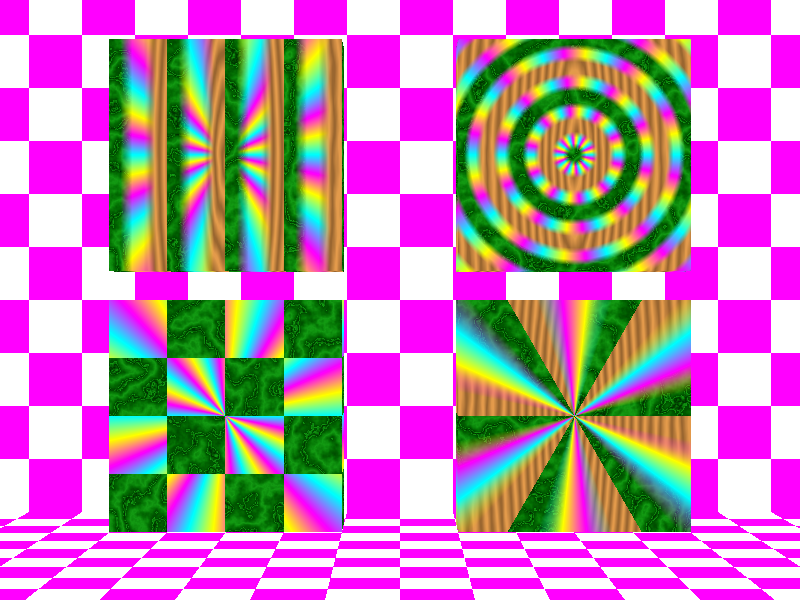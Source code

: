 // Persistence Of Vision raytracer version 3.5 sample file.
// Pigment_map example

global_settings { assumed_gamma 2.2 }

#include "colors.inc"
#include "textures.inc"

camera {
  location <0,3,-31>
  direction 3*z
}

plane {
  y, -1.01
  pigment {checker White, Magenta}
}

plane {
  z, 3.01
  hollow on
  pigment {checker White, Magenta}
}

light_source { <300, 500, -500> color Gray65}
light_source { <-50,  10, -500> color Gray65}

box{<-2,-2,0>,<2,2,1>
  pigment {
    gradient x
    pigment_map{
      [0.2 Jade]
      [0.4 radial frequency 10 rotate x*90]
      [0.6 radial frequency 10 rotate x*90]
      [0.8 DMFWood4 scale 3 rotate x*80]
    }
  }
  translate <-3,5.50>
}

box{<-2,-2,0>,<2,2,1>
  pigment {
    wood
    pigment_map{
      [0.2 Jade]
      [0.4 radial frequency 10 rotate x*90]
      [0.6 radial frequency 10 rotate x*90]
      [0.8 DMFWood4 scale 3 rotate x*80]
    }
  }
  translate <3,5.50>
}
box{<-2,-2,0>,<2,2,1>
  pigment {
    checker
      pigment { Jade }
      pigment { radial frequency 10 rotate x*90}
  }
  translate <-3,1,0>
}
box{<-2,-2,0>,<2,2,1>
  pigment {
    radial frequency 6
    pigment_map{
      [0.2 Jade]
      [0.4 radial frequency 10]
      [0.6 radial frequency 10]
      [0.8 DMFWood4 scale 3 rotate x*10]
    }
    rotate x*90
  }
  translate <3,1,0>
}
